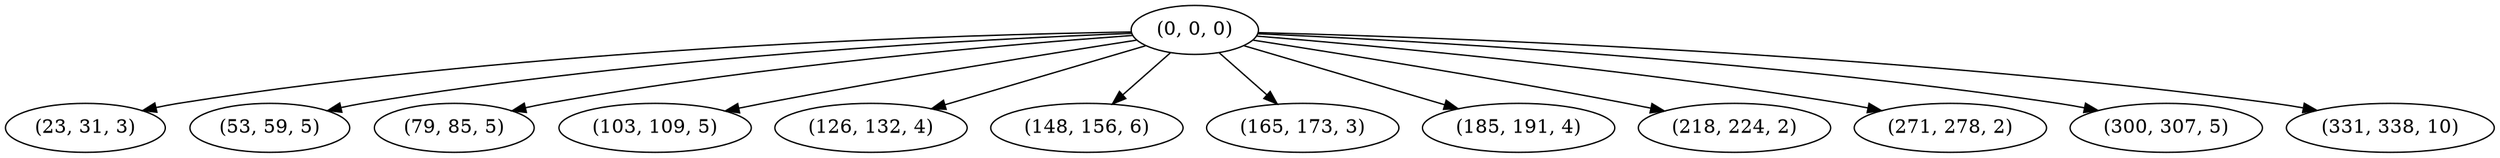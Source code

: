 digraph tree {
    "(0, 0, 0)";
    "(23, 31, 3)";
    "(53, 59, 5)";
    "(79, 85, 5)";
    "(103, 109, 5)";
    "(126, 132, 4)";
    "(148, 156, 6)";
    "(165, 173, 3)";
    "(185, 191, 4)";
    "(218, 224, 2)";
    "(271, 278, 2)";
    "(300, 307, 5)";
    "(331, 338, 10)";
    "(0, 0, 0)" -> "(23, 31, 3)";
    "(0, 0, 0)" -> "(53, 59, 5)";
    "(0, 0, 0)" -> "(79, 85, 5)";
    "(0, 0, 0)" -> "(103, 109, 5)";
    "(0, 0, 0)" -> "(126, 132, 4)";
    "(0, 0, 0)" -> "(148, 156, 6)";
    "(0, 0, 0)" -> "(165, 173, 3)";
    "(0, 0, 0)" -> "(185, 191, 4)";
    "(0, 0, 0)" -> "(218, 224, 2)";
    "(0, 0, 0)" -> "(271, 278, 2)";
    "(0, 0, 0)" -> "(300, 307, 5)";
    "(0, 0, 0)" -> "(331, 338, 10)";
}
